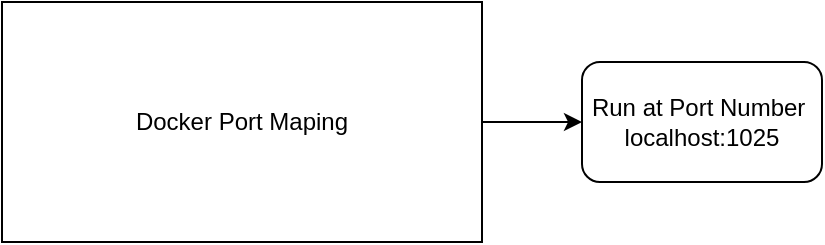 <mxfile>
    <diagram id="CLnHoKp8Uzdqyxb00iU8" name="Page-1">
        <mxGraphModel dx="950" dy="532" grid="1" gridSize="10" guides="1" tooltips="1" connect="1" arrows="1" fold="1" page="1" pageScale="1" pageWidth="850" pageHeight="1100" math="0" shadow="0">
            <root>
                <mxCell id="0"/>
                <mxCell id="1" parent="0"/>
                <mxCell id="3" style="edgeStyle=none;html=1;" edge="1" parent="1" source="2" target="4">
                    <mxGeometry relative="1" as="geometry">
                        <mxPoint x="540" y="250" as="targetPoint"/>
                    </mxGeometry>
                </mxCell>
                <mxCell id="2" value="Docker Port Maping" style="rounded=0;whiteSpace=wrap;html=1;" vertex="1" parent="1">
                    <mxGeometry x="190" y="190" width="240" height="120" as="geometry"/>
                </mxCell>
                <mxCell id="4" value="Run at Port Number&amp;nbsp;&lt;div&gt;localhost:1025&lt;/div&gt;" style="rounded=1;whiteSpace=wrap;html=1;" vertex="1" parent="1">
                    <mxGeometry x="480" y="220" width="120" height="60" as="geometry"/>
                </mxCell>
            </root>
        </mxGraphModel>
    </diagram>
</mxfile>